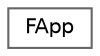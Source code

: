 digraph "Graphical Class Hierarchy"
{
 // INTERACTIVE_SVG=YES
 // LATEX_PDF_SIZE
  bgcolor="transparent";
  edge [fontname=Helvetica,fontsize=10,labelfontname=Helvetica,labelfontsize=10];
  node [fontname=Helvetica,fontsize=10,shape=box,height=0.2,width=0.4];
  rankdir="LR";
  Node0 [id="Node000000",label="FApp",height=0.2,width=0.4,color="grey40", fillcolor="white", style="filled",URL="$d9/d01/classFApp.html",tooltip="Provides information about the application."];
}
